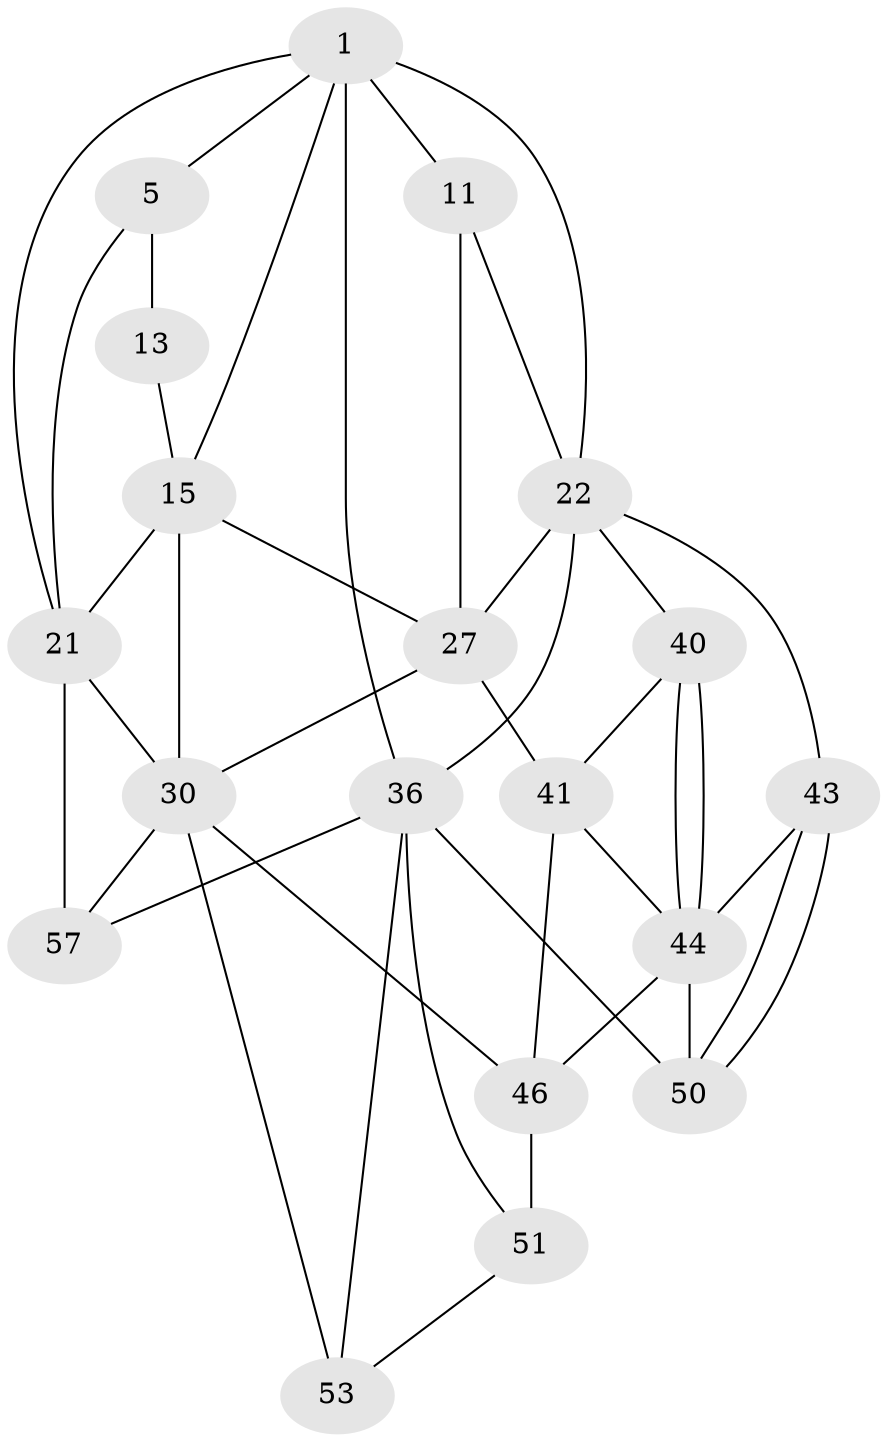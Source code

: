 // original degree distribution, {3: 0.030303030303030304, 5: 0.5454545454545454, 4: 0.22727272727272727, 6: 0.19696969696969696}
// Generated by graph-tools (version 1.1) at 2025/21/03/04/25 18:21:33]
// undirected, 19 vertices, 41 edges
graph export_dot {
graph [start="1"]
  node [color=gray90,style=filled];
  1 [pos="+0.5417294669474108+0",super="+2+7"];
  5 [pos="+0+0",super="+6+12"];
  11 [pos="+0.7068722515670083+0.13421644961216078",super="+17"];
  13 [pos="+0.176039281592911+0.018020427601276735",super="+14+16"];
  15 [pos="+0.33532896025021347+0.28420456263170185",super="+19"];
  21 [pos="+0.15596788098332023+0.3123948504250881",super="+24"];
  22 [pos="+1+0.017022649047536736",super="+34+23"];
  27 [pos="+0.6441756563738457+0.41765888913138605",super="+28"];
  30 [pos="+0.2527266708808723+0.601468675258111",super="+33+31"];
  36 [pos="+1+1",super="+37+58"];
  40 [pos="+0.6971848391862168+0.5104972862574367"];
  41 [pos="+0.5777790695406266+0.649104615790069",super="+45"];
  43 [pos="+0.803083446223035+0.6284540904026259"];
  44 [pos="+0.7802698920587647+0.6182653020162593",super="+48"];
  46 [pos="+0.5443841319014379+0.7676394298935931",super="+47+60"];
  50 [pos="+0.7950044771744942+0.8110691756089655",super="+56"];
  51 [pos="+0.39829595948110463+0.7304863012301633",super="+52"];
  53 [pos="+0.30866240457702343+0.8667502499813994"];
  57 [pos="+0+1"];
  1 -- 36 [weight=2];
  1 -- 5 [weight=2];
  1 -- 22;
  1 -- 11 [weight=3];
  1 -- 15;
  1 -- 21;
  5 -- 21;
  5 -- 13;
  11 -- 27;
  11 -- 22;
  13 -- 15;
  15 -- 21;
  15 -- 30 [weight=2];
  15 -- 27;
  21 -- 57;
  21 -- 30;
  22 -- 36 [weight=2];
  22 -- 40;
  22 -- 27;
  22 -- 43;
  27 -- 41;
  27 -- 30;
  30 -- 46;
  30 -- 57;
  30 -- 53;
  36 -- 53;
  36 -- 57;
  36 -- 50 [weight=3];
  36 -- 51;
  40 -- 41;
  40 -- 44;
  40 -- 44;
  41 -- 46;
  41 -- 44;
  43 -- 44;
  43 -- 50;
  43 -- 50;
  44 -- 50 [weight=2];
  44 -- 46;
  46 -- 51 [weight=3];
  51 -- 53;
}
